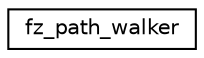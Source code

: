 digraph "Graphical Class Hierarchy"
{
 // LATEX_PDF_SIZE
  edge [fontname="Helvetica",fontsize="10",labelfontname="Helvetica",labelfontsize="10"];
  node [fontname="Helvetica",fontsize="10",shape=record];
  rankdir="LR";
  Node0 [label="fz_path_walker",height=0.2,width=0.4,color="black", fillcolor="white", style="filled",URL="$structfz__path__walker.html",tooltip=" "];
}
